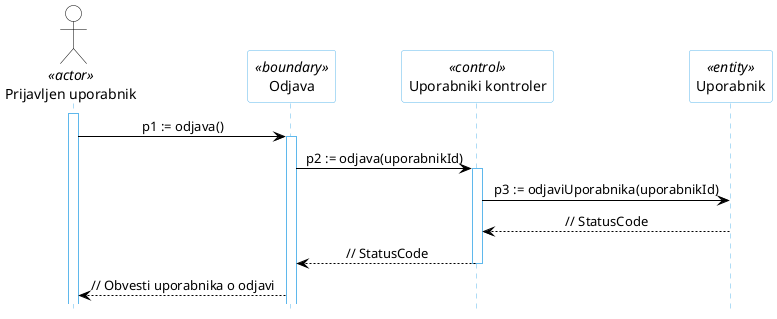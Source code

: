 @startuml
hide footbox

skinparam backgroundcolor transparent
skinparam defaultTextAlignment center
skinparam actorBorderColor black
skinparam actorBackgroundColor white
skinparam arrowColor black  
skinparam sequenceLifeLineBorderColor #5FB8EC
skinparam sequenceParticipantBorderColor #5FB8EC
skinparam sequenceParticipantBackgroundColor white

actor "Prijavljen uporabnik" AS U1 <<actor>>

participant "Odjava" as R5 <<boundary>>
participant "Uporabniki kontroler" as R2 <<control>>
participant "Uporabnik" as R4 <<entity>>

activate U1
U1 -> R5: p1 := odjava()
activate R5
R5 -> R2: p2 := odjava(uporabnikId)
activate R2
R2 -> R4: p3 := odjaviUporabnika(uporabnikId)
R4 --> R2: // StatusCode
R2 --> R5: // StatusCode
deactivate R2
R5 --> U1: // Obvesti uporabnika o odjavi
@enduml